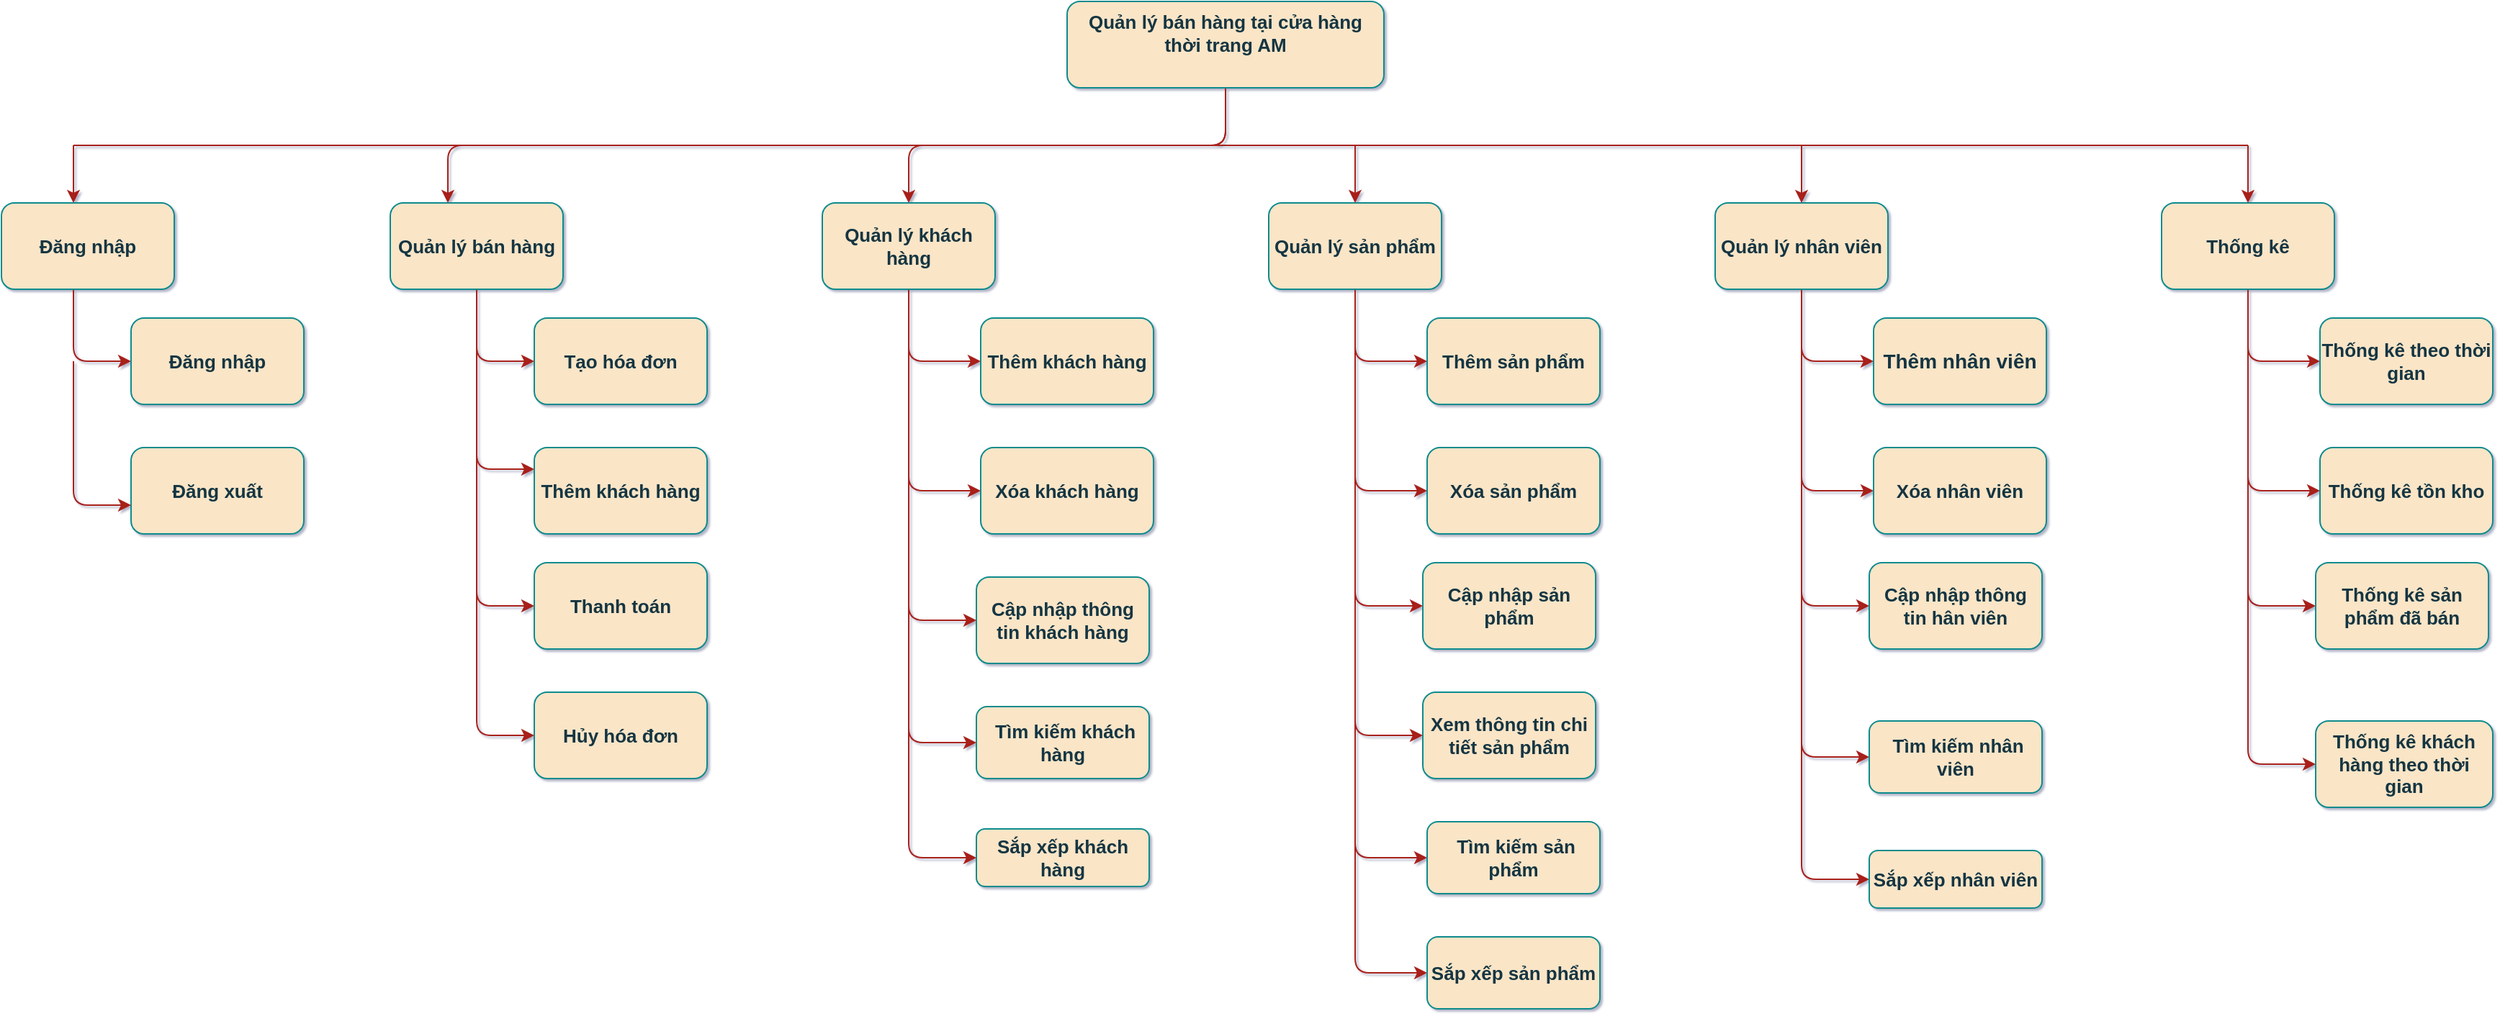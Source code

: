 <mxfile version="21.7.1" type="github">
  <diagram name="Page-1" id="oHARTKPdLtnAkvoKE4Um">
    <mxGraphModel dx="1980" dy="718" grid="0" gridSize="10" guides="1" tooltips="1" connect="1" arrows="0" fold="1" page="0" pageScale="1" pageWidth="827" pageHeight="1169" background="none" math="0" shadow="1">
      <root>
        <mxCell id="0" />
        <mxCell id="1" parent="0" />
        <mxCell id="UXiYXtpkKjH5TabHA4qE-31" value="" style="edgeStyle=orthogonalEdgeStyle;rounded=1;orthogonalLoop=1;jettySize=auto;html=1;fontSize=13;labelBackgroundColor=none;strokeColor=#A8201A;fontColor=default;fontStyle=1" edge="1" parent="1">
          <mxGeometry relative="1" as="geometry">
            <mxPoint x="946" y="50" as="sourcePoint" />
            <mxPoint x="340" y="160" as="targetPoint" />
            <Array as="points">
              <mxPoint x="880" y="50" />
              <mxPoint x="880" y="120" />
              <mxPoint x="340" y="120" />
            </Array>
          </mxGeometry>
        </mxCell>
        <mxCell id="UXiYXtpkKjH5TabHA4qE-33" value="" style="edgeStyle=orthogonalEdgeStyle;rounded=1;orthogonalLoop=1;jettySize=auto;html=1;fontSize=13;labelBackgroundColor=none;strokeColor=#A8201A;fontColor=default;fontStyle=1" edge="1" parent="1" source="UXiYXtpkKjH5TabHA4qE-2" target="UXiYXtpkKjH5TabHA4qE-32">
          <mxGeometry relative="1" as="geometry">
            <Array as="points">
              <mxPoint x="880" y="120" />
              <mxPoint x="660" y="120" />
            </Array>
          </mxGeometry>
        </mxCell>
        <mxCell id="UXiYXtpkKjH5TabHA4qE-2" value="Quản lý bán hàng tại cửa hàng thời trang AM&lt;div style=&quot;border-color: var(--border-color); padding: 0px; margin: 0px; font-size: 13px;&quot;&gt;&lt;br style=&quot;border-color: var(--border-color); padding: 0px; margin: 0px; font-size: 13px;&quot;&gt;&lt;/div&gt;" style="rounded=1;whiteSpace=wrap;html=1;fillColor=#FAE5C7;strokeColor=#0F8B8D;labelBackgroundColor=none;labelBorderColor=none;fontSize=13;fontColor=#143642;fontStyle=1" vertex="1" parent="1">
          <mxGeometry x="770" y="20" width="220" height="60" as="geometry" />
        </mxCell>
        <mxCell id="UXiYXtpkKjH5TabHA4qE-9" value="" style="endArrow=none;html=1;rounded=1;fontSize=13;labelBackgroundColor=none;strokeColor=#A8201A;fontColor=default;fontStyle=1" edge="1" parent="1">
          <mxGeometry width="50" height="50" relative="1" as="geometry">
            <mxPoint x="80" y="120" as="sourcePoint" />
            <mxPoint x="1590" y="120" as="targetPoint" />
          </mxGeometry>
        </mxCell>
        <mxCell id="UXiYXtpkKjH5TabHA4qE-10" value="" style="endArrow=classic;html=1;rounded=1;fontSize=13;labelBackgroundColor=none;strokeColor=#A8201A;fontColor=default;fontStyle=1" edge="1" parent="1">
          <mxGeometry width="50" height="50" relative="1" as="geometry">
            <mxPoint x="80" y="120" as="sourcePoint" />
            <mxPoint x="80" y="160" as="targetPoint" />
          </mxGeometry>
        </mxCell>
        <mxCell id="UXiYXtpkKjH5TabHA4qE-26" value="" style="endArrow=none;html=1;rounded=1;fontSize=13;labelBackgroundColor=none;strokeColor=#A8201A;fontColor=default;fontStyle=1" edge="1" parent="1">
          <mxGeometry width="50" height="50" relative="1" as="geometry">
            <mxPoint x="80" y="320" as="sourcePoint" />
            <mxPoint x="80" y="320" as="targetPoint" />
          </mxGeometry>
        </mxCell>
        <mxCell id="UXiYXtpkKjH5TabHA4qE-58" style="edgeStyle=orthogonalEdgeStyle;rounded=1;orthogonalLoop=1;jettySize=auto;html=1;strokeColor=none;fontSize=13;labelBackgroundColor=none;fontColor=default;fontStyle=1" edge="1" parent="1">
          <mxGeometry relative="1" as="geometry">
            <mxPoint x="354" y="580" as="targetPoint" />
            <mxPoint x="354" y="220" as="sourcePoint" />
          </mxGeometry>
        </mxCell>
        <mxCell id="UXiYXtpkKjH5TabHA4qE-66" style="edgeStyle=orthogonalEdgeStyle;rounded=1;orthogonalLoop=1;jettySize=auto;html=1;entryX=0;entryY=0.5;entryDx=0;entryDy=0;fontSize=13;labelBackgroundColor=none;strokeColor=#A8201A;fontColor=default;fontStyle=1" edge="1" parent="1" source="UXiYXtpkKjH5TabHA4qE-30" target="UXiYXtpkKjH5TabHA4qE-34">
          <mxGeometry relative="1" as="geometry" />
        </mxCell>
        <mxCell id="UXiYXtpkKjH5TabHA4qE-67" style="edgeStyle=orthogonalEdgeStyle;rounded=1;orthogonalLoop=1;jettySize=auto;html=1;entryX=0;entryY=0.25;entryDx=0;entryDy=0;fontSize=13;labelBackgroundColor=none;strokeColor=#A8201A;fontColor=default;fontStyle=1" edge="1" parent="1" source="UXiYXtpkKjH5TabHA4qE-30" target="UXiYXtpkKjH5TabHA4qE-39">
          <mxGeometry relative="1" as="geometry" />
        </mxCell>
        <mxCell id="UXiYXtpkKjH5TabHA4qE-68" style="edgeStyle=orthogonalEdgeStyle;rounded=1;orthogonalLoop=1;jettySize=auto;html=1;entryX=0;entryY=0.5;entryDx=0;entryDy=0;fontSize=13;labelBackgroundColor=none;strokeColor=#A8201A;fontColor=default;fontStyle=1" edge="1" parent="1" source="UXiYXtpkKjH5TabHA4qE-30" target="UXiYXtpkKjH5TabHA4qE-61">
          <mxGeometry relative="1" as="geometry" />
        </mxCell>
        <mxCell id="UXiYXtpkKjH5TabHA4qE-74" style="edgeStyle=orthogonalEdgeStyle;rounded=1;orthogonalLoop=1;jettySize=auto;html=1;entryX=0;entryY=0.5;entryDx=0;entryDy=0;fontSize=13;labelBackgroundColor=none;strokeColor=#A8201A;fontColor=default;fontStyle=1" edge="1" parent="1" source="UXiYXtpkKjH5TabHA4qE-30" target="UXiYXtpkKjH5TabHA4qE-72">
          <mxGeometry relative="1" as="geometry" />
        </mxCell>
        <mxCell id="UXiYXtpkKjH5TabHA4qE-30" value="Quản lý bán hàng" style="whiteSpace=wrap;html=1;fillColor=#FAE5C7;strokeColor=#0F8B8D;rounded=1;labelBackgroundColor=none;labelBorderColor=none;fontSize=13;fontColor=#143642;fontStyle=1" vertex="1" parent="1">
          <mxGeometry x="300" y="160" width="120" height="60" as="geometry" />
        </mxCell>
        <mxCell id="UXiYXtpkKjH5TabHA4qE-79" style="edgeStyle=orthogonalEdgeStyle;rounded=1;orthogonalLoop=1;jettySize=auto;html=1;entryX=0;entryY=0.5;entryDx=0;entryDy=0;fontSize=13;labelBackgroundColor=none;strokeColor=#A8201A;fontColor=default;fontStyle=1" edge="1" parent="1" source="UXiYXtpkKjH5TabHA4qE-32" target="UXiYXtpkKjH5TabHA4qE-77">
          <mxGeometry relative="1" as="geometry" />
        </mxCell>
        <mxCell id="UXiYXtpkKjH5TabHA4qE-80" style="edgeStyle=orthogonalEdgeStyle;rounded=1;orthogonalLoop=1;jettySize=auto;html=1;entryX=0;entryY=0.5;entryDx=0;entryDy=0;fontSize=13;labelBackgroundColor=none;strokeColor=#A8201A;fontColor=default;fontStyle=1" edge="1" parent="1" source="UXiYXtpkKjH5TabHA4qE-32" target="UXiYXtpkKjH5TabHA4qE-78">
          <mxGeometry relative="1" as="geometry" />
        </mxCell>
        <mxCell id="UXiYXtpkKjH5TabHA4qE-84" style="edgeStyle=orthogonalEdgeStyle;rounded=1;orthogonalLoop=1;jettySize=auto;html=1;entryX=0;entryY=0.5;entryDx=0;entryDy=0;fontSize=13;labelBackgroundColor=none;strokeColor=#A8201A;fontColor=default;fontStyle=1" edge="1" parent="1" source="UXiYXtpkKjH5TabHA4qE-32" target="UXiYXtpkKjH5TabHA4qE-82">
          <mxGeometry relative="1" as="geometry" />
        </mxCell>
        <mxCell id="UXiYXtpkKjH5TabHA4qE-87" style="edgeStyle=orthogonalEdgeStyle;rounded=1;orthogonalLoop=1;jettySize=auto;html=1;entryX=0;entryY=0.5;entryDx=0;entryDy=0;fontSize=13;labelBackgroundColor=none;strokeColor=#A8201A;fontColor=default;fontStyle=1" edge="1" parent="1" source="UXiYXtpkKjH5TabHA4qE-32" target="UXiYXtpkKjH5TabHA4qE-85">
          <mxGeometry relative="1" as="geometry" />
        </mxCell>
        <mxCell id="UXiYXtpkKjH5TabHA4qE-90" style="edgeStyle=orthogonalEdgeStyle;rounded=1;orthogonalLoop=1;jettySize=auto;html=1;entryX=0;entryY=0.5;entryDx=0;entryDy=0;fontSize=13;labelBackgroundColor=none;strokeColor=#A8201A;fontColor=default;fontStyle=1" edge="1" parent="1" source="UXiYXtpkKjH5TabHA4qE-32" target="UXiYXtpkKjH5TabHA4qE-86">
          <mxGeometry relative="1" as="geometry" />
        </mxCell>
        <mxCell id="UXiYXtpkKjH5TabHA4qE-32" value="Quản lý khách hàng&lt;br style=&quot;font-size: 13px;&quot;&gt;" style="rounded=1;whiteSpace=wrap;html=1;fillColor=#FAE5C7;strokeColor=#0F8B8D;labelBackgroundColor=none;labelBorderColor=none;fontSize=13;fontColor=#143642;fontStyle=1" vertex="1" parent="1">
          <mxGeometry x="600" y="160" width="120" height="60" as="geometry" />
        </mxCell>
        <mxCell id="UXiYXtpkKjH5TabHA4qE-34" value="Tạo hóa đơn" style="whiteSpace=wrap;html=1;fillColor=#FAE5C7;strokeColor=#0F8B8D;rounded=1;labelBackgroundColor=none;labelBorderColor=none;fontSize=13;fontColor=#143642;fontStyle=1" vertex="1" parent="1">
          <mxGeometry x="400" y="240" width="120" height="60" as="geometry" />
        </mxCell>
        <mxCell id="UXiYXtpkKjH5TabHA4qE-39" value="Thêm khách hàng" style="whiteSpace=wrap;html=1;fillColor=#FAE5C7;strokeColor=#0F8B8D;rounded=1;labelBackgroundColor=none;labelBorderColor=none;fontSize=13;fontColor=#143642;fontStyle=1" vertex="1" parent="1">
          <mxGeometry x="400" y="330" width="120" height="60" as="geometry" />
        </mxCell>
        <mxCell id="UXiYXtpkKjH5TabHA4qE-41" value="" style="edgeStyle=orthogonalEdgeStyle;rounded=1;orthogonalLoop=1;jettySize=auto;html=1;fontSize=13;labelBackgroundColor=none;strokeColor=#A8201A;fontColor=default;fontStyle=1" edge="1" parent="1" source="UXiYXtpkKjH5TabHA4qE-43" target="UXiYXtpkKjH5TabHA4qE-44">
          <mxGeometry relative="1" as="geometry">
            <Array as="points">
              <mxPoint x="80" y="270" />
            </Array>
          </mxGeometry>
        </mxCell>
        <mxCell id="UXiYXtpkKjH5TabHA4qE-43" value="Đăng nhập" style="whiteSpace=wrap;html=1;fillColor=#FAE5C7;strokeColor=#0F8B8D;rounded=1;labelBackgroundColor=none;labelBorderColor=none;fontSize=13;fontColor=#143642;fontStyle=1" vertex="1" parent="1">
          <mxGeometry x="30" y="160" width="120" height="60" as="geometry" />
        </mxCell>
        <mxCell id="UXiYXtpkKjH5TabHA4qE-44" value="Đăng nhập" style="whiteSpace=wrap;html=1;fillColor=#FAE5C7;strokeColor=#0F8B8D;rounded=1;labelBackgroundColor=none;labelBorderColor=none;fontSize=13;fontColor=#143642;fontStyle=1" vertex="1" parent="1">
          <mxGeometry x="120" y="240" width="120" height="60" as="geometry" />
        </mxCell>
        <mxCell id="UXiYXtpkKjH5TabHA4qE-45" value="Đăng xuất" style="whiteSpace=wrap;html=1;fillColor=#FAE5C7;strokeColor=#0F8B8D;rounded=1;labelBackgroundColor=none;labelBorderColor=none;fontSize=13;fontColor=#143642;fontStyle=1" vertex="1" parent="1">
          <mxGeometry x="120" y="330" width="120" height="60" as="geometry" />
        </mxCell>
        <mxCell id="UXiYXtpkKjH5TabHA4qE-50" value="" style="edgeStyle=orthogonalEdgeStyle;rounded=1;orthogonalLoop=1;jettySize=auto;html=1;fontSize=13;labelBackgroundColor=none;strokeColor=#A8201A;fontColor=default;fontStyle=1" edge="1" parent="1">
          <mxGeometry relative="1" as="geometry">
            <Array as="points">
              <mxPoint x="80" y="370" />
            </Array>
            <mxPoint x="80" y="270" as="sourcePoint" />
            <mxPoint x="120" y="370" as="targetPoint" />
          </mxGeometry>
        </mxCell>
        <mxCell id="UXiYXtpkKjH5TabHA4qE-61" value="Thanh toán" style="whiteSpace=wrap;html=1;fillColor=#FAE5C7;strokeColor=#0F8B8D;rounded=1;labelBackgroundColor=none;labelBorderColor=none;fontSize=13;fontColor=#143642;fontStyle=1" vertex="1" parent="1">
          <mxGeometry x="400" y="410" width="120" height="60" as="geometry" />
        </mxCell>
        <mxCell id="UXiYXtpkKjH5TabHA4qE-72" value="Hủy hóa đơn" style="whiteSpace=wrap;html=1;fillColor=#FAE5C7;strokeColor=#0F8B8D;rounded=1;labelBackgroundColor=none;labelBorderColor=none;fontSize=13;fontColor=#143642;fontStyle=1" vertex="1" parent="1">
          <mxGeometry x="400" y="500" width="120" height="60" as="geometry" />
        </mxCell>
        <mxCell id="UXiYXtpkKjH5TabHA4qE-77" value="Thêm khách hàng" style="whiteSpace=wrap;html=1;fillColor=#FAE5C7;strokeColor=#0F8B8D;rounded=1;labelBackgroundColor=none;labelBorderColor=none;fontSize=13;fontColor=#143642;fontStyle=1" vertex="1" parent="1">
          <mxGeometry x="710" y="240" width="120" height="60" as="geometry" />
        </mxCell>
        <mxCell id="UXiYXtpkKjH5TabHA4qE-78" value="Xóa khách hàng" style="whiteSpace=wrap;html=1;fillColor=#FAE5C7;strokeColor=#0F8B8D;rounded=1;labelBackgroundColor=none;labelBorderColor=none;fontSize=13;fontColor=#143642;fontStyle=1" vertex="1" parent="1">
          <mxGeometry x="710" y="330" width="120" height="60" as="geometry" />
        </mxCell>
        <mxCell id="UXiYXtpkKjH5TabHA4qE-82" value="Cập nhập thông tin khách hàng" style="whiteSpace=wrap;html=1;fillColor=#FAE5C7;strokeColor=#0F8B8D;rounded=1;labelBackgroundColor=none;labelBorderColor=none;fontSize=13;fontColor=#143642;fontStyle=1" vertex="1" parent="1">
          <mxGeometry x="707" y="420" width="120" height="60" as="geometry" />
        </mxCell>
        <mxCell id="UXiYXtpkKjH5TabHA4qE-85" value="&amp;nbsp;Tìm kiếm khách hàng" style="whiteSpace=wrap;html=1;fillColor=#FAE5C7;strokeColor=#0F8B8D;rounded=1;labelBackgroundColor=none;labelBorderColor=none;fontSize=13;fontColor=#143642;fontStyle=1" vertex="1" parent="1">
          <mxGeometry x="707" y="510" width="120" height="50" as="geometry" />
        </mxCell>
        <mxCell id="UXiYXtpkKjH5TabHA4qE-86" value="Sắp xếp khách hàng" style="whiteSpace=wrap;html=1;fillColor=#FAE5C7;strokeColor=#0F8B8D;rounded=1;labelBackgroundColor=none;labelBorderColor=none;fontSize=13;fontColor=#143642;fontStyle=1" vertex="1" parent="1">
          <mxGeometry x="707" y="595" width="120" height="40" as="geometry" />
        </mxCell>
        <mxCell id="UXiYXtpkKjH5TabHA4qE-158" style="edgeStyle=orthogonalEdgeStyle;rounded=1;orthogonalLoop=1;jettySize=auto;html=1;entryX=0;entryY=0.5;entryDx=0;entryDy=0;fontSize=13;labelBackgroundColor=none;strokeColor=#A8201A;fontColor=default;fontStyle=1" edge="1" parent="1" source="UXiYXtpkKjH5TabHA4qE-164" target="UXiYXtpkKjH5TabHA4qE-165">
          <mxGeometry relative="1" as="geometry" />
        </mxCell>
        <mxCell id="UXiYXtpkKjH5TabHA4qE-159" style="edgeStyle=orthogonalEdgeStyle;rounded=1;orthogonalLoop=1;jettySize=auto;html=1;entryX=0;entryY=0.5;entryDx=0;entryDy=0;fontSize=13;labelBackgroundColor=none;strokeColor=#A8201A;fontColor=default;fontStyle=1" edge="1" parent="1" source="UXiYXtpkKjH5TabHA4qE-164" target="UXiYXtpkKjH5TabHA4qE-166">
          <mxGeometry relative="1" as="geometry" />
        </mxCell>
        <mxCell id="UXiYXtpkKjH5TabHA4qE-160" style="edgeStyle=orthogonalEdgeStyle;rounded=1;orthogonalLoop=1;jettySize=auto;html=1;entryX=0;entryY=0.5;entryDx=0;entryDy=0;fontSize=13;labelBackgroundColor=none;strokeColor=#A8201A;fontColor=default;fontStyle=1" edge="1" parent="1" source="UXiYXtpkKjH5TabHA4qE-164" target="UXiYXtpkKjH5TabHA4qE-167">
          <mxGeometry relative="1" as="geometry" />
        </mxCell>
        <mxCell id="UXiYXtpkKjH5TabHA4qE-161" style="edgeStyle=orthogonalEdgeStyle;rounded=1;orthogonalLoop=1;jettySize=auto;html=1;entryX=0;entryY=0.5;entryDx=0;entryDy=0;fontSize=13;labelBackgroundColor=none;strokeColor=#A8201A;fontColor=default;fontStyle=1" edge="1" parent="1" source="UXiYXtpkKjH5TabHA4qE-164" target="UXiYXtpkKjH5TabHA4qE-168">
          <mxGeometry relative="1" as="geometry" />
        </mxCell>
        <mxCell id="UXiYXtpkKjH5TabHA4qE-162" style="edgeStyle=orthogonalEdgeStyle;rounded=1;orthogonalLoop=1;jettySize=auto;html=1;entryX=0;entryY=0.5;entryDx=0;entryDy=0;fontSize=13;labelBackgroundColor=none;strokeColor=#A8201A;fontColor=default;fontStyle=1" edge="1" parent="1" source="UXiYXtpkKjH5TabHA4qE-164" target="UXiYXtpkKjH5TabHA4qE-169">
          <mxGeometry relative="1" as="geometry" />
        </mxCell>
        <mxCell id="UXiYXtpkKjH5TabHA4qE-163" style="edgeStyle=orthogonalEdgeStyle;rounded=1;orthogonalLoop=1;jettySize=auto;html=1;entryX=0;entryY=0.5;entryDx=0;entryDy=0;fontSize=13;labelBackgroundColor=none;strokeColor=#A8201A;fontColor=default;fontStyle=1" edge="1" parent="1" source="UXiYXtpkKjH5TabHA4qE-164" target="UXiYXtpkKjH5TabHA4qE-170">
          <mxGeometry relative="1" as="geometry" />
        </mxCell>
        <mxCell id="UXiYXtpkKjH5TabHA4qE-164" value="Quản lý sản phẩm" style="rounded=1;whiteSpace=wrap;html=1;fillColor=#FAE5C7;strokeColor=#0F8B8D;labelBackgroundColor=none;labelBorderColor=none;fontSize=13;fontColor=#143642;fontStyle=1" vertex="1" parent="1">
          <mxGeometry x="910" y="160" width="120" height="60" as="geometry" />
        </mxCell>
        <mxCell id="UXiYXtpkKjH5TabHA4qE-165" value="Thêm sản phẩm" style="whiteSpace=wrap;html=1;fillColor=#FAE5C7;strokeColor=#0F8B8D;rounded=1;labelBackgroundColor=none;labelBorderColor=none;fontSize=13;fontColor=#143642;fontStyle=1" vertex="1" parent="1">
          <mxGeometry x="1020" y="240" width="120" height="60" as="geometry" />
        </mxCell>
        <mxCell id="UXiYXtpkKjH5TabHA4qE-166" value="Xóa sản phẩm" style="whiteSpace=wrap;html=1;fillColor=#FAE5C7;strokeColor=#0F8B8D;rounded=1;labelBackgroundColor=none;labelBorderColor=none;fontSize=13;fontColor=#143642;fontStyle=1" vertex="1" parent="1">
          <mxGeometry x="1020" y="330" width="120" height="60" as="geometry" />
        </mxCell>
        <mxCell id="UXiYXtpkKjH5TabHA4qE-167" value="Cập nhập sản phẩm" style="whiteSpace=wrap;html=1;fillColor=#FAE5C7;strokeColor=#0F8B8D;rounded=1;labelBackgroundColor=none;labelBorderColor=none;fontSize=13;fontColor=#143642;fontStyle=1" vertex="1" parent="1">
          <mxGeometry x="1017" y="410" width="120" height="60" as="geometry" />
        </mxCell>
        <mxCell id="UXiYXtpkKjH5TabHA4qE-168" value="Xem thông tin chi tiết sản phẩm" style="whiteSpace=wrap;html=1;fillColor=#FAE5C7;strokeColor=#0F8B8D;rounded=1;labelBackgroundColor=none;labelBorderColor=none;fontSize=13;fontColor=#143642;fontStyle=1" vertex="1" parent="1">
          <mxGeometry x="1017" y="500" width="120" height="60" as="geometry" />
        </mxCell>
        <mxCell id="UXiYXtpkKjH5TabHA4qE-169" value="&amp;nbsp;Tìm kiếm sản phẩm" style="whiteSpace=wrap;html=1;fillColor=#FAE5C7;strokeColor=#0F8B8D;rounded=1;labelBackgroundColor=none;labelBorderColor=none;fontSize=13;fontColor=#143642;fontStyle=1" vertex="1" parent="1">
          <mxGeometry x="1020" y="590" width="120" height="50" as="geometry" />
        </mxCell>
        <mxCell id="UXiYXtpkKjH5TabHA4qE-170" value="Sắp xếp sản phẩm" style="whiteSpace=wrap;html=1;fillColor=#FAE5C7;strokeColor=#0F8B8D;rounded=1;labelBackgroundColor=none;labelBorderColor=none;fontSize=13;fontColor=#143642;fontStyle=1" vertex="1" parent="1">
          <mxGeometry x="1020" y="670" width="120" height="50" as="geometry" />
        </mxCell>
        <mxCell id="UXiYXtpkKjH5TabHA4qE-174" value="" style="endArrow=classic;html=1;rounded=1;fontSize=13;labelBackgroundColor=none;strokeColor=#A8201A;fontColor=default;fontStyle=1" edge="1" parent="1" target="UXiYXtpkKjH5TabHA4qE-164">
          <mxGeometry width="50" height="50" relative="1" as="geometry">
            <mxPoint x="970" y="120" as="sourcePoint" />
            <mxPoint x="780" y="330" as="targetPoint" />
          </mxGeometry>
        </mxCell>
        <mxCell id="UXiYXtpkKjH5TabHA4qE-175" style="edgeStyle=orthogonalEdgeStyle;rounded=1;orthogonalLoop=1;jettySize=auto;html=1;entryX=0;entryY=0.5;entryDx=0;entryDy=0;fontSize=13;labelBackgroundColor=none;strokeColor=#A8201A;fontColor=default;fontStyle=1" edge="1" parent="1" source="UXiYXtpkKjH5TabHA4qE-181" target="UXiYXtpkKjH5TabHA4qE-182">
          <mxGeometry relative="1" as="geometry" />
        </mxCell>
        <mxCell id="UXiYXtpkKjH5TabHA4qE-176" style="edgeStyle=orthogonalEdgeStyle;rounded=1;orthogonalLoop=1;jettySize=auto;html=1;entryX=0;entryY=0.5;entryDx=0;entryDy=0;fontSize=13;labelBackgroundColor=none;strokeColor=#A8201A;fontColor=default;fontStyle=1" edge="1" parent="1" source="UXiYXtpkKjH5TabHA4qE-181" target="UXiYXtpkKjH5TabHA4qE-183">
          <mxGeometry relative="1" as="geometry" />
        </mxCell>
        <mxCell id="UXiYXtpkKjH5TabHA4qE-177" style="edgeStyle=orthogonalEdgeStyle;rounded=1;orthogonalLoop=1;jettySize=auto;html=1;entryX=0;entryY=0.5;entryDx=0;entryDy=0;fontSize=13;labelBackgroundColor=none;strokeColor=#A8201A;fontColor=default;fontStyle=1" edge="1" parent="1" source="UXiYXtpkKjH5TabHA4qE-181" target="UXiYXtpkKjH5TabHA4qE-184">
          <mxGeometry relative="1" as="geometry" />
        </mxCell>
        <mxCell id="UXiYXtpkKjH5TabHA4qE-179" style="edgeStyle=orthogonalEdgeStyle;rounded=1;orthogonalLoop=1;jettySize=auto;html=1;entryX=0;entryY=0.5;entryDx=0;entryDy=0;fontSize=13;labelBackgroundColor=none;strokeColor=#A8201A;fontColor=default;fontStyle=1" edge="1" parent="1" source="UXiYXtpkKjH5TabHA4qE-181" target="UXiYXtpkKjH5TabHA4qE-186">
          <mxGeometry relative="1" as="geometry" />
        </mxCell>
        <mxCell id="UXiYXtpkKjH5TabHA4qE-180" style="edgeStyle=orthogonalEdgeStyle;rounded=1;orthogonalLoop=1;jettySize=auto;html=1;entryX=0;entryY=0.5;entryDx=0;entryDy=0;fontSize=13;labelBackgroundColor=none;strokeColor=#A8201A;fontColor=default;fontStyle=1" edge="1" parent="1" source="UXiYXtpkKjH5TabHA4qE-181" target="UXiYXtpkKjH5TabHA4qE-187">
          <mxGeometry relative="1" as="geometry" />
        </mxCell>
        <mxCell id="UXiYXtpkKjH5TabHA4qE-181" value="Quản lý nhân viên&lt;br style=&quot;font-size: 13px;&quot;&gt;" style="rounded=1;whiteSpace=wrap;html=1;fillColor=#FAE5C7;strokeColor=#0F8B8D;labelBackgroundColor=none;labelBorderColor=none;fontSize=13;fontColor=#143642;fontStyle=1" vertex="1" parent="1">
          <mxGeometry x="1220" y="160" width="120" height="60" as="geometry" />
        </mxCell>
        <mxCell id="UXiYXtpkKjH5TabHA4qE-182" value="Thêm nhân viên" style="whiteSpace=wrap;html=1;fillColor=#FAE5C7;strokeColor=#0F8B8D;rounded=1;labelBackgroundColor=none;labelBorderColor=none;fontSize=14;fontColor=#143642;fontStyle=1" vertex="1" parent="1">
          <mxGeometry x="1330" y="240" width="120" height="60" as="geometry" />
        </mxCell>
        <mxCell id="UXiYXtpkKjH5TabHA4qE-183" value="Xóa nhân viên" style="whiteSpace=wrap;html=1;fillColor=#FAE5C7;strokeColor=#0F8B8D;rounded=1;labelBackgroundColor=none;labelBorderColor=none;fontSize=13;fontColor=#143642;fontStyle=1" vertex="1" parent="1">
          <mxGeometry x="1330" y="330" width="120" height="60" as="geometry" />
        </mxCell>
        <mxCell id="UXiYXtpkKjH5TabHA4qE-184" value="Cập nhập thông tin hân viên" style="whiteSpace=wrap;html=1;fillColor=#FAE5C7;strokeColor=#0F8B8D;rounded=1;labelBackgroundColor=none;labelBorderColor=none;fontSize=13;fontColor=#143642;fontStyle=1" vertex="1" parent="1">
          <mxGeometry x="1327" y="410" width="120" height="60" as="geometry" />
        </mxCell>
        <mxCell id="UXiYXtpkKjH5TabHA4qE-186" value="&amp;nbsp;Tìm kiếm nhân viên" style="whiteSpace=wrap;html=1;fillColor=#FAE5C7;strokeColor=#0F8B8D;rounded=1;labelBackgroundColor=none;labelBorderColor=none;fontSize=13;fontColor=#143642;fontStyle=1" vertex="1" parent="1">
          <mxGeometry x="1327" y="520" width="120" height="50" as="geometry" />
        </mxCell>
        <mxCell id="UXiYXtpkKjH5TabHA4qE-187" value="Sắp xếp nhân viên" style="whiteSpace=wrap;html=1;fillColor=#FAE5C7;strokeColor=#0F8B8D;rounded=1;labelBackgroundColor=none;labelBorderColor=none;fontSize=13;fontColor=#143642;fontStyle=1" vertex="1" parent="1">
          <mxGeometry x="1327" y="610" width="120" height="40" as="geometry" />
        </mxCell>
        <mxCell id="UXiYXtpkKjH5TabHA4qE-188" value="" style="endArrow=classic;html=1;rounded=1;entryX=0.5;entryY=0;entryDx=0;entryDy=0;fontSize=13;labelBackgroundColor=none;strokeColor=#A8201A;fontColor=default;fontStyle=1" edge="1" parent="1" target="UXiYXtpkKjH5TabHA4qE-181">
          <mxGeometry width="50" height="50" relative="1" as="geometry">
            <mxPoint x="1280" y="120" as="sourcePoint" />
            <mxPoint x="1270" y="70" as="targetPoint" />
          </mxGeometry>
        </mxCell>
        <mxCell id="UXiYXtpkKjH5TabHA4qE-189" style="edgeStyle=orthogonalEdgeStyle;rounded=1;orthogonalLoop=1;jettySize=auto;html=1;entryX=0;entryY=0.5;entryDx=0;entryDy=0;fontSize=13;labelBackgroundColor=none;strokeColor=#A8201A;fontColor=default;fontStyle=1" edge="1" parent="1" source="UXiYXtpkKjH5TabHA4qE-194" target="UXiYXtpkKjH5TabHA4qE-195">
          <mxGeometry relative="1" as="geometry" />
        </mxCell>
        <mxCell id="UXiYXtpkKjH5TabHA4qE-190" style="edgeStyle=orthogonalEdgeStyle;rounded=1;orthogonalLoop=1;jettySize=auto;html=1;entryX=0;entryY=0.5;entryDx=0;entryDy=0;fontSize=13;labelBackgroundColor=none;strokeColor=#A8201A;fontColor=default;fontStyle=1" edge="1" parent="1" source="UXiYXtpkKjH5TabHA4qE-194" target="UXiYXtpkKjH5TabHA4qE-196">
          <mxGeometry relative="1" as="geometry" />
        </mxCell>
        <mxCell id="UXiYXtpkKjH5TabHA4qE-191" style="edgeStyle=orthogonalEdgeStyle;rounded=1;orthogonalLoop=1;jettySize=auto;html=1;entryX=0;entryY=0.5;entryDx=0;entryDy=0;fontSize=13;labelBackgroundColor=none;strokeColor=#A8201A;fontColor=default;fontStyle=1" edge="1" parent="1" source="UXiYXtpkKjH5TabHA4qE-194" target="UXiYXtpkKjH5TabHA4qE-197">
          <mxGeometry relative="1" as="geometry" />
        </mxCell>
        <mxCell id="UXiYXtpkKjH5TabHA4qE-192" style="edgeStyle=orthogonalEdgeStyle;rounded=1;orthogonalLoop=1;jettySize=auto;html=1;entryX=0;entryY=0.5;entryDx=0;entryDy=0;fontSize=13;labelBackgroundColor=none;strokeColor=#A8201A;fontColor=default;fontStyle=1" edge="1" parent="1" source="UXiYXtpkKjH5TabHA4qE-194" target="UXiYXtpkKjH5TabHA4qE-198">
          <mxGeometry relative="1" as="geometry" />
        </mxCell>
        <mxCell id="UXiYXtpkKjH5TabHA4qE-194" value="Thống kê" style="rounded=1;whiteSpace=wrap;html=1;fillColor=#FAE5C7;strokeColor=#0F8B8D;labelBackgroundColor=none;labelBorderColor=none;fontSize=13;fontColor=#143642;fontStyle=1" vertex="1" parent="1">
          <mxGeometry x="1530" y="160" width="120" height="60" as="geometry" />
        </mxCell>
        <mxCell id="UXiYXtpkKjH5TabHA4qE-195" value="Thống kê theo thời gian&lt;br style=&quot;font-size: 13px;&quot;&gt;" style="whiteSpace=wrap;html=1;fillColor=#FAE5C7;strokeColor=#0F8B8D;rounded=1;labelBackgroundColor=none;labelBorderColor=none;fontSize=13;fontColor=#143642;fontStyle=1" vertex="1" parent="1">
          <mxGeometry x="1640" y="240" width="120" height="60" as="geometry" />
        </mxCell>
        <mxCell id="UXiYXtpkKjH5TabHA4qE-196" value="Thống kê tồn kho" style="whiteSpace=wrap;html=1;fillColor=#FAE5C7;strokeColor=#0F8B8D;rounded=1;labelBackgroundColor=none;labelBorderColor=none;fontSize=13;fontColor=#143642;fontStyle=1" vertex="1" parent="1">
          <mxGeometry x="1640" y="330" width="120" height="60" as="geometry" />
        </mxCell>
        <mxCell id="UXiYXtpkKjH5TabHA4qE-197" value="Thống kê sản phẩm đã bán" style="whiteSpace=wrap;html=1;fillColor=#FAE5C7;strokeColor=#0F8B8D;rounded=1;labelBackgroundColor=none;labelBorderColor=none;fontSize=13;fontColor=#143642;fontStyle=1" vertex="1" parent="1">
          <mxGeometry x="1637" y="410" width="120" height="60" as="geometry" />
        </mxCell>
        <mxCell id="UXiYXtpkKjH5TabHA4qE-198" value="Thống kê khách hàng theo thời gian&lt;br style=&quot;font-size: 13px;&quot;&gt;" style="whiteSpace=wrap;html=1;fillColor=#FAE5C7;strokeColor=#0F8B8D;rounded=1;labelBackgroundColor=none;labelBorderColor=none;fontSize=13;fontColor=#143642;fontStyle=1" vertex="1" parent="1">
          <mxGeometry x="1637" y="520" width="123" height="60" as="geometry" />
        </mxCell>
        <mxCell id="UXiYXtpkKjH5TabHA4qE-200" value="" style="endArrow=classic;html=1;rounded=1;fontSize=13;labelBackgroundColor=none;strokeColor=#A8201A;fontColor=default;fontStyle=1" edge="1" parent="1" target="UXiYXtpkKjH5TabHA4qE-194">
          <mxGeometry width="50" height="50" relative="1" as="geometry">
            <mxPoint x="1590" y="120" as="sourcePoint" />
            <mxPoint x="1290" y="350" as="targetPoint" />
          </mxGeometry>
        </mxCell>
      </root>
    </mxGraphModel>
  </diagram>
</mxfile>
